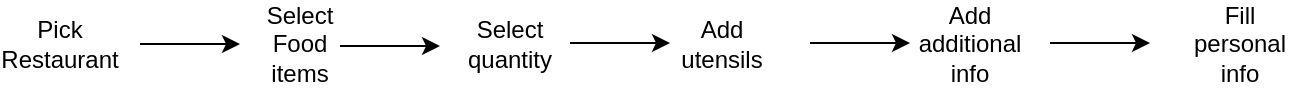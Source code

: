 <mxfile version="20.1.1" type="github" pages="7">
  <diagram id="zvgnfmTb5LMVVaqTquSj" name="UI (Order management)">
    <mxGraphModel dx="1038" dy="579" grid="1" gridSize="10" guides="1" tooltips="1" connect="1" arrows="1" fold="1" page="1" pageScale="1" pageWidth="827" pageHeight="1169" math="0" shadow="0">
      <root>
        <mxCell id="0" />
        <mxCell id="1" parent="0" />
        <mxCell id="eW1gRHI1vux47_rWRTx7-1" value="Pick Restaurant&lt;br&gt;" style="text;html=1;strokeColor=none;fillColor=none;align=center;verticalAlign=middle;whiteSpace=wrap;rounded=0;" parent="1" vertex="1">
          <mxGeometry x="130" y="120" width="60" height="30" as="geometry" />
        </mxCell>
        <mxCell id="eW1gRHI1vux47_rWRTx7-2" value="Select Food items" style="text;html=1;strokeColor=none;fillColor=none;align=center;verticalAlign=middle;whiteSpace=wrap;rounded=0;" parent="1" vertex="1">
          <mxGeometry x="250" y="120" width="60" height="30" as="geometry" />
        </mxCell>
        <mxCell id="eW1gRHI1vux47_rWRTx7-3" value="Select quantity&lt;br&gt;" style="text;html=1;strokeColor=none;fillColor=none;align=center;verticalAlign=middle;whiteSpace=wrap;rounded=0;" parent="1" vertex="1">
          <mxGeometry x="355" y="120" width="60" height="30" as="geometry" />
        </mxCell>
        <mxCell id="eW1gRHI1vux47_rWRTx7-4" value="Add utensils" style="text;html=1;strokeColor=none;fillColor=none;align=center;verticalAlign=middle;whiteSpace=wrap;rounded=0;" parent="1" vertex="1">
          <mxGeometry x="460.5" y="120" width="60" height="30" as="geometry" />
        </mxCell>
        <mxCell id="eW1gRHI1vux47_rWRTx7-5" value="Add additional info&lt;br&gt;" style="text;html=1;strokeColor=none;fillColor=none;align=center;verticalAlign=middle;whiteSpace=wrap;rounded=0;" parent="1" vertex="1">
          <mxGeometry x="585" y="120" width="60" height="30" as="geometry" />
        </mxCell>
        <mxCell id="eW1gRHI1vux47_rWRTx7-6" value="Fill personal info" style="text;html=1;strokeColor=none;fillColor=none;align=center;verticalAlign=middle;whiteSpace=wrap;rounded=0;" parent="1" vertex="1">
          <mxGeometry x="720" y="120" width="60" height="30" as="geometry" />
        </mxCell>
        <mxCell id="eW1gRHI1vux47_rWRTx7-7" value="" style="endArrow=classic;html=1;rounded=0;" parent="1" target="eW1gRHI1vux47_rWRTx7-2" edge="1">
          <mxGeometry width="50" height="50" relative="1" as="geometry">
            <mxPoint x="200" y="135" as="sourcePoint" />
            <mxPoint x="255" y="100" as="targetPoint" />
            <Array as="points">
              <mxPoint x="250" y="135" />
            </Array>
          </mxGeometry>
        </mxCell>
        <mxCell id="eW1gRHI1vux47_rWRTx7-9" value="" style="endArrow=classic;html=1;rounded=0;" parent="1" edge="1">
          <mxGeometry width="50" height="50" relative="1" as="geometry">
            <mxPoint x="300" y="136" as="sourcePoint" />
            <mxPoint x="350" y="136" as="targetPoint" />
            <Array as="points">
              <mxPoint x="350" y="136" />
            </Array>
          </mxGeometry>
        </mxCell>
        <mxCell id="eW1gRHI1vux47_rWRTx7-10" value="" style="endArrow=classic;html=1;rounded=0;" parent="1" edge="1">
          <mxGeometry width="50" height="50" relative="1" as="geometry">
            <mxPoint x="415" y="134.5" as="sourcePoint" />
            <mxPoint x="465" y="134.5" as="targetPoint" />
            <Array as="points">
              <mxPoint x="465" y="134.5" />
            </Array>
          </mxGeometry>
        </mxCell>
        <mxCell id="eW1gRHI1vux47_rWRTx7-11" value="" style="endArrow=classic;html=1;rounded=0;" parent="1" edge="1">
          <mxGeometry width="50" height="50" relative="1" as="geometry">
            <mxPoint x="535" y="134.5" as="sourcePoint" />
            <mxPoint x="585" y="134.5" as="targetPoint" />
            <Array as="points">
              <mxPoint x="585" y="134.5" />
            </Array>
          </mxGeometry>
        </mxCell>
        <mxCell id="eW1gRHI1vux47_rWRTx7-12" value="" style="endArrow=classic;html=1;rounded=0;" parent="1" edge="1">
          <mxGeometry width="50" height="50" relative="1" as="geometry">
            <mxPoint x="655" y="134.5" as="sourcePoint" />
            <mxPoint x="705" y="134.5" as="targetPoint" />
            <Array as="points">
              <mxPoint x="705" y="134.5" />
            </Array>
          </mxGeometry>
        </mxCell>
      </root>
    </mxGraphModel>
  </diagram>
  <diagram id="AmAiXFjn46dSHA0xgA7L" name="UI (Courier management)">
    <mxGraphModel dx="1038" dy="547" grid="1" gridSize="10" guides="1" tooltips="1" connect="1" arrows="1" fold="1" page="1" pageScale="1" pageWidth="827" pageHeight="1169" math="0" shadow="0">
      <root>
        <mxCell id="0" />
        <mxCell id="1" parent="0" />
      </root>
    </mxGraphModel>
  </diagram>
  <diagram id="KZSW3kqBtk0ItYC3ufxN" name="UI (Restaurant mangement)">
    <mxGraphModel dx="1038" dy="579" grid="1" gridSize="10" guides="1" tooltips="1" connect="1" arrows="1" fold="1" page="1" pageScale="1" pageWidth="827" pageHeight="1169" math="0" shadow="0">
      <root>
        <mxCell id="0" />
        <mxCell id="1" parent="0" />
        <mxCell id="_F-aYgIzfW-UiM0lw9i--1" value="" style="endArrow=none;html=1;rounded=0;" parent="1" edge="1">
          <mxGeometry width="50" height="50" relative="1" as="geometry">
            <mxPoint x="400" y="510" as="sourcePoint" />
            <mxPoint x="400" as="targetPoint" />
          </mxGeometry>
        </mxCell>
        <mxCell id="_F-aYgIzfW-UiM0lw9i--3" value="&lt;h1&gt;Restaurant&lt;/h1&gt;" style="text;html=1;strokeColor=none;fillColor=none;spacing=5;spacingTop=-20;whiteSpace=wrap;overflow=hidden;rounded=0;" parent="1" vertex="1">
          <mxGeometry x="110" y="10" width="190" height="120" as="geometry" />
        </mxCell>
        <mxCell id="_F-aYgIzfW-UiM0lw9i--4" value="&lt;h1&gt;Menu&lt;/h1&gt;" style="text;html=1;strokeColor=none;fillColor=none;spacing=5;spacingTop=-20;whiteSpace=wrap;overflow=hidden;rounded=0;" parent="1" vertex="1">
          <mxGeometry x="560" y="10" width="190" height="120" as="geometry" />
        </mxCell>
        <mxCell id="1inmC9_OdRJ4Og3XEA4K-1" value="" style="rounded=0;whiteSpace=wrap;html=1;" vertex="1" parent="1">
          <mxGeometry x="540" y="150" width="120" height="60" as="geometry" />
        </mxCell>
      </root>
    </mxGraphModel>
  </diagram>
  <diagram id="w2xkRb0xfeO9UaLq-7dp" name="Model (shared)">
    <mxGraphModel dx="1038" dy="547" grid="1" gridSize="10" guides="1" tooltips="1" connect="1" arrows="1" fold="1" page="1" pageScale="1" pageWidth="827" pageHeight="1169" math="0" shadow="0">
      <root>
        <mxCell id="0" />
        <mxCell id="1" parent="0" />
      </root>
    </mxGraphModel>
  </diagram>
  <diagram id="ZzZ6LVq-ztTDesU_OuhQ" name="Model (Order mangement)">
    <mxGraphModel dx="1038" dy="547" grid="1" gridSize="10" guides="1" tooltips="1" connect="1" arrows="1" fold="1" page="1" pageScale="1" pageWidth="827" pageHeight="1169" math="0" shadow="0">
      <root>
        <mxCell id="0" />
        <mxCell id="1" parent="0" />
      </root>
    </mxGraphModel>
  </diagram>
  <diagram id="S2H16VVU1hZGq0ET43JR" name="Model (Courier management)">
    <mxGraphModel dx="1038" dy="547" grid="1" gridSize="10" guides="1" tooltips="1" connect="1" arrows="1" fold="1" page="1" pageScale="1" pageWidth="827" pageHeight="1169" math="0" shadow="0">
      <root>
        <mxCell id="0" />
        <mxCell id="1" parent="0" />
      </root>
    </mxGraphModel>
  </diagram>
  <diagram id="QePiwZ5LADWzH_D8YFNF" name="Model (Restaurant mangement)">
    <mxGraphModel dx="1038" dy="579" grid="1" gridSize="10" guides="1" tooltips="1" connect="1" arrows="1" fold="1" page="1" pageScale="1" pageWidth="1169" pageHeight="827" math="0" shadow="0">
      <root>
        <mxCell id="0" />
        <mxCell id="1" parent="0" />
        <mxCell id="XkKcTNImTFaMTtuG0l8O-1" value="&lt;font style=&quot;font-size: 15px&quot;&gt;Restaurants&lt;/font&gt;" style="rounded=0;whiteSpace=wrap;html=1;" parent="1" vertex="1">
          <mxGeometry x="200" y="180" width="120" height="60" as="geometry" />
        </mxCell>
        <mxCell id="XkKcTNImTFaMTtuG0l8O-2" value="&lt;u&gt;UID&lt;/u&gt;" style="ellipse;whiteSpace=wrap;html=1;fontSize=15;" parent="1" vertex="1">
          <mxGeometry x="80" y="90" width="100" height="60" as="geometry" />
        </mxCell>
        <mxCell id="XkKcTNImTFaMTtuG0l8O-3" value="address" style="ellipse;whiteSpace=wrap;html=1;fontSize=15;" parent="1" vertex="1">
          <mxGeometry x="210" y="90" width="100" height="60" as="geometry" />
        </mxCell>
        <mxCell id="XkKcTNImTFaMTtuG0l8O-4" value="delivery&lt;br&gt;price" style="ellipse;whiteSpace=wrap;html=1;fontSize=15;" parent="1" vertex="1">
          <mxGeometry x="330" y="90" width="100" height="60" as="geometry" />
        </mxCell>
        <mxCell id="XkKcTNImTFaMTtuG0l8O-5" value="opening &lt;br&gt;hours" style="ellipse;whiteSpace=wrap;html=1;fontSize=15;" parent="1" vertex="1">
          <mxGeometry x="80" y="180" width="100" height="60" as="geometry" />
        </mxCell>
        <mxCell id="XkKcTNImTFaMTtuG0l8O-6" value="closing&amp;nbsp;&lt;br&gt;hours" style="ellipse;whiteSpace=wrap;html=1;fontSize=15;" parent="1" vertex="1">
          <mxGeometry x="80" y="270" width="100" height="60" as="geometry" />
        </mxCell>
        <mxCell id="XkKcTNImTFaMTtuG0l8O-8" value="" style="endArrow=none;html=1;rounded=0;fontSize=15;exitX=1;exitY=0.5;exitDx=0;exitDy=0;entryX=0;entryY=0.5;entryDx=0;entryDy=0;" parent="1" source="XkKcTNImTFaMTtuG0l8O-5" target="XkKcTNImTFaMTtuG0l8O-1" edge="1">
          <mxGeometry width="50" height="50" relative="1" as="geometry">
            <mxPoint x="490" y="310" as="sourcePoint" />
            <mxPoint x="540" y="260" as="targetPoint" />
          </mxGeometry>
        </mxCell>
        <mxCell id="XkKcTNImTFaMTtuG0l8O-9" value="" style="endArrow=none;html=1;rounded=0;fontSize=15;exitX=1;exitY=0.5;exitDx=0;exitDy=0;" parent="1" source="XkKcTNImTFaMTtuG0l8O-6" target="XkKcTNImTFaMTtuG0l8O-1" edge="1">
          <mxGeometry width="50" height="50" relative="1" as="geometry">
            <mxPoint x="490" y="310" as="sourcePoint" />
            <mxPoint x="540" y="260" as="targetPoint" />
          </mxGeometry>
        </mxCell>
        <mxCell id="XkKcTNImTFaMTtuG0l8O-11" value="" style="endArrow=none;html=1;rounded=0;fontSize=15;exitX=0.5;exitY=0;exitDx=0;exitDy=0;entryX=0.5;entryY=1;entryDx=0;entryDy=0;" parent="1" source="XkKcTNImTFaMTtuG0l8O-1" target="XkKcTNImTFaMTtuG0l8O-3" edge="1">
          <mxGeometry width="50" height="50" relative="1" as="geometry">
            <mxPoint x="180" y="310" as="sourcePoint" />
            <mxPoint x="240" y="250" as="targetPoint" />
          </mxGeometry>
        </mxCell>
        <mxCell id="XkKcTNImTFaMTtuG0l8O-12" value="" style="endArrow=none;html=1;rounded=0;fontSize=15;exitX=0.25;exitY=0;exitDx=0;exitDy=0;entryX=1;entryY=0.5;entryDx=0;entryDy=0;" parent="1" source="XkKcTNImTFaMTtuG0l8O-1" target="XkKcTNImTFaMTtuG0l8O-2" edge="1">
          <mxGeometry width="50" height="50" relative="1" as="geometry">
            <mxPoint x="190" y="320" as="sourcePoint" />
            <mxPoint x="250" y="260" as="targetPoint" />
          </mxGeometry>
        </mxCell>
        <mxCell id="XkKcTNImTFaMTtuG0l8O-13" value="" style="endArrow=none;html=1;rounded=0;fontSize=15;exitX=0.75;exitY=0;exitDx=0;exitDy=0;entryX=0;entryY=0.5;entryDx=0;entryDy=0;" parent="1" source="XkKcTNImTFaMTtuG0l8O-1" target="XkKcTNImTFaMTtuG0l8O-4" edge="1">
          <mxGeometry width="50" height="50" relative="1" as="geometry">
            <mxPoint x="200" y="330" as="sourcePoint" />
            <mxPoint x="260" y="270" as="targetPoint" />
          </mxGeometry>
        </mxCell>
        <mxCell id="XkKcTNImTFaMTtuG0l8O-14" value="town &lt;br&gt;address ??" style="ellipse;whiteSpace=wrap;html=1;fontSize=15;" parent="1" vertex="1">
          <mxGeometry x="210" y="270" width="100" height="60" as="geometry" />
        </mxCell>
        <mxCell id="XkKcTNImTFaMTtuG0l8O-15" value="" style="endArrow=none;html=1;rounded=0;fontSize=15;exitX=0.5;exitY=0;exitDx=0;exitDy=0;entryX=0.5;entryY=1;entryDx=0;entryDy=0;" parent="1" source="XkKcTNImTFaMTtuG0l8O-14" target="XkKcTNImTFaMTtuG0l8O-1" edge="1">
          <mxGeometry width="50" height="50" relative="1" as="geometry">
            <mxPoint x="180" y="310" as="sourcePoint" />
            <mxPoint x="240" y="250" as="targetPoint" />
          </mxGeometry>
        </mxCell>
        <mxCell id="XkKcTNImTFaMTtuG0l8O-16" value="Menu" style="rounded=0;whiteSpace=wrap;html=1;fontSize=15;" parent="1" vertex="1">
          <mxGeometry x="500" y="180" width="120" height="60" as="geometry" />
        </mxCell>
        <mxCell id="XkKcTNImTFaMTtuG0l8O-18" value="&lt;u&gt;UID&lt;/u&gt;" style="ellipse;whiteSpace=wrap;html=1;fontSize=15;" parent="1" vertex="1">
          <mxGeometry x="510" y="90" width="100" height="60" as="geometry" />
        </mxCell>
        <mxCell id="XkKcTNImTFaMTtuG0l8O-19" value="restaurantID" style="ellipse;whiteSpace=wrap;html=1;fontSize=15;" parent="1" vertex="1">
          <mxGeometry x="510" y="270" width="100" height="60" as="geometry" />
        </mxCell>
        <mxCell id="XkKcTNImTFaMTtuG0l8O-20" value="" style="endArrow=none;html=1;rounded=0;fontSize=15;exitX=0.5;exitY=0;exitDx=0;exitDy=0;entryX=0.5;entryY=1;entryDx=0;entryDy=0;" parent="1" source="XkKcTNImTFaMTtuG0l8O-16" target="XkKcTNImTFaMTtuG0l8O-18" edge="1">
          <mxGeometry width="50" height="50" relative="1" as="geometry">
            <mxPoint x="180" y="300" as="sourcePoint" />
            <mxPoint x="240" y="240" as="targetPoint" />
          </mxGeometry>
        </mxCell>
        <mxCell id="XkKcTNImTFaMTtuG0l8O-21" value="" style="endArrow=none;html=1;rounded=0;fontSize=15;exitX=0.5;exitY=1;exitDx=0;exitDy=0;entryX=0.5;entryY=0;entryDx=0;entryDy=0;" parent="1" source="XkKcTNImTFaMTtuG0l8O-16" target="XkKcTNImTFaMTtuG0l8O-19" edge="1">
          <mxGeometry width="50" height="50" relative="1" as="geometry">
            <mxPoint x="190" y="310" as="sourcePoint" />
            <mxPoint x="250" y="250" as="targetPoint" />
          </mxGeometry>
        </mxCell>
        <mxCell id="XkKcTNImTFaMTtuG0l8O-22" value="Items" style="rounded=0;whiteSpace=wrap;html=1;fontSize=15;" parent="1" vertex="1">
          <mxGeometry x="785" y="180" width="120" height="60" as="geometry" />
        </mxCell>
        <mxCell id="XkKcTNImTFaMTtuG0l8O-23" value="name" style="ellipse;whiteSpace=wrap;html=1;fontSize=15;" parent="1" vertex="1">
          <mxGeometry x="935" y="270" width="100" height="60" as="geometry" />
        </mxCell>
        <mxCell id="XkKcTNImTFaMTtuG0l8O-24" value="category" style="ellipse;whiteSpace=wrap;html=1;fontSize=15;" parent="1" vertex="1">
          <mxGeometry x="795" y="90" width="100" height="60" as="geometry" />
        </mxCell>
        <mxCell id="XkKcTNImTFaMTtuG0l8O-25" value="price" style="ellipse;whiteSpace=wrap;html=1;fontSize=15;" parent="1" vertex="1">
          <mxGeometry x="920" y="90" width="100" height="60" as="geometry" />
        </mxCell>
        <mxCell id="XkKcTNImTFaMTtuG0l8O-26" value="menuID" style="ellipse;whiteSpace=wrap;html=1;fontSize=15;" parent="1" vertex="1">
          <mxGeometry x="935" y="180" width="100" height="60" as="geometry" />
        </mxCell>
        <mxCell id="XkKcTNImTFaMTtuG0l8O-27" value="&lt;u&gt;UID&lt;/u&gt;" style="ellipse;whiteSpace=wrap;html=1;fontSize=15;" parent="1" vertex="1">
          <mxGeometry x="670" y="90" width="100" height="60" as="geometry" />
        </mxCell>
        <mxCell id="XkKcTNImTFaMTtuG0l8O-28" value="time to&amp;nbsp;&lt;br&gt;prepare" style="ellipse;whiteSpace=wrap;html=1;fontSize=15;" parent="1" vertex="1">
          <mxGeometry x="805" y="270" width="100" height="60" as="geometry" />
        </mxCell>
        <mxCell id="XkKcTNImTFaMTtuG0l8O-29" value="" style="endArrow=none;html=1;rounded=0;fontSize=15;exitX=1;exitY=0.5;exitDx=0;exitDy=0;entryX=0;entryY=0.5;entryDx=0;entryDy=0;" parent="1" source="XkKcTNImTFaMTtuG0l8O-1" target="XkKcTNImTFaMTtuG0l8O-16" edge="1">
          <mxGeometry width="50" height="50" relative="1" as="geometry">
            <mxPoint x="610" y="260" as="sourcePoint" />
            <mxPoint x="500" y="200" as="targetPoint" />
          </mxGeometry>
        </mxCell>
        <mxCell id="XkKcTNImTFaMTtuG0l8O-30" value="" style="endArrow=none;html=1;rounded=0;fontSize=15;entryX=0;entryY=0.5;entryDx=0;entryDy=0;" parent="1" target="XkKcTNImTFaMTtuG0l8O-22" edge="1">
          <mxGeometry width="50" height="50" relative="1" as="geometry">
            <mxPoint x="620" y="210" as="sourcePoint" />
            <mxPoint x="645" y="160" as="targetPoint" />
          </mxGeometry>
        </mxCell>
        <mxCell id="XkKcTNImTFaMTtuG0l8O-31" value="" style="endArrow=none;html=1;rounded=0;fontSize=15;entryX=1;entryY=0.5;entryDx=0;entryDy=0;exitX=0.25;exitY=0;exitDx=0;exitDy=0;" parent="1" source="XkKcTNImTFaMTtuG0l8O-22" target="XkKcTNImTFaMTtuG0l8O-27" edge="1">
          <mxGeometry width="50" height="50" relative="1" as="geometry">
            <mxPoint x="735" y="230" as="sourcePoint" />
            <mxPoint x="785" y="180" as="targetPoint" />
          </mxGeometry>
        </mxCell>
        <mxCell id="XkKcTNImTFaMTtuG0l8O-32" value="" style="endArrow=none;html=1;rounded=0;fontSize=15;entryX=0.5;entryY=1;entryDx=0;entryDy=0;exitX=0.5;exitY=0;exitDx=0;exitDy=0;" parent="1" source="XkKcTNImTFaMTtuG0l8O-22" target="XkKcTNImTFaMTtuG0l8O-24" edge="1">
          <mxGeometry width="50" height="50" relative="1" as="geometry">
            <mxPoint x="825" y="190" as="sourcePoint" />
            <mxPoint x="795" y="150" as="targetPoint" />
          </mxGeometry>
        </mxCell>
        <mxCell id="XkKcTNImTFaMTtuG0l8O-33" value="" style="endArrow=none;html=1;rounded=0;fontSize=15;entryX=0;entryY=0.5;entryDx=0;entryDy=0;exitX=0.75;exitY=0;exitDx=0;exitDy=0;" parent="1" source="XkKcTNImTFaMTtuG0l8O-22" target="XkKcTNImTFaMTtuG0l8O-25" edge="1">
          <mxGeometry width="50" height="50" relative="1" as="geometry">
            <mxPoint x="855" y="190" as="sourcePoint" />
            <mxPoint x="915" y="160" as="targetPoint" />
          </mxGeometry>
        </mxCell>
        <mxCell id="XkKcTNImTFaMTtuG0l8O-34" value="" style="endArrow=none;html=1;rounded=0;fontSize=15;entryX=0;entryY=0.5;entryDx=0;entryDy=0;exitX=1;exitY=0.5;exitDx=0;exitDy=0;" parent="1" source="XkKcTNImTFaMTtuG0l8O-22" target="XkKcTNImTFaMTtuG0l8O-26" edge="1">
          <mxGeometry width="50" height="50" relative="1" as="geometry">
            <mxPoint x="865" y="200" as="sourcePoint" />
            <mxPoint x="925" y="170" as="targetPoint" />
          </mxGeometry>
        </mxCell>
        <mxCell id="XkKcTNImTFaMTtuG0l8O-35" value="" style="endArrow=none;html=1;rounded=0;fontSize=15;entryX=0.75;entryY=1;entryDx=0;entryDy=0;exitX=0.5;exitY=0;exitDx=0;exitDy=0;" parent="1" source="XkKcTNImTFaMTtuG0l8O-23" target="XkKcTNImTFaMTtuG0l8O-22" edge="1">
          <mxGeometry width="50" height="50" relative="1" as="geometry">
            <mxPoint x="875" y="210" as="sourcePoint" />
            <mxPoint x="935" y="180" as="targetPoint" />
          </mxGeometry>
        </mxCell>
        <mxCell id="XkKcTNImTFaMTtuG0l8O-36" value="" style="endArrow=none;html=1;rounded=0;fontSize=15;entryX=0.5;entryY=0;entryDx=0;entryDy=0;exitX=0.5;exitY=1;exitDx=0;exitDy=0;" parent="1" source="XkKcTNImTFaMTtuG0l8O-22" target="XkKcTNImTFaMTtuG0l8O-28" edge="1">
          <mxGeometry width="50" height="50" relative="1" as="geometry">
            <mxPoint x="825" y="190" as="sourcePoint" />
            <mxPoint x="795" y="150" as="targetPoint" />
          </mxGeometry>
        </mxCell>
      </root>
    </mxGraphModel>
  </diagram>
</mxfile>
